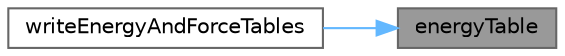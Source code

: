 digraph "energyTable"
{
 // LATEX_PDF_SIZE
  bgcolor="transparent";
  edge [fontname=Helvetica,fontsize=10,labelfontname=Helvetica,labelfontsize=10];
  node [fontname=Helvetica,fontsize=10,shape=box,height=0.2,width=0.4];
  rankdir="RL";
  Node1 [id="Node000001",label="energyTable",height=0.2,width=0.4,color="gray40", fillcolor="grey60", style="filled", fontcolor="black",tooltip=" "];
  Node1 -> Node2 [id="edge1_Node000001_Node000002",dir="back",color="steelblue1",style="solid",tooltip=" "];
  Node2 [id="Node000002",label="writeEnergyAndForceTables",height=0.2,width=0.4,color="grey40", fillcolor="white", style="filled",URL="$classFoam_1_1pairPotential.html#a0552bda80bcfbff0a2c7627b68365f23",tooltip=" "];
}
